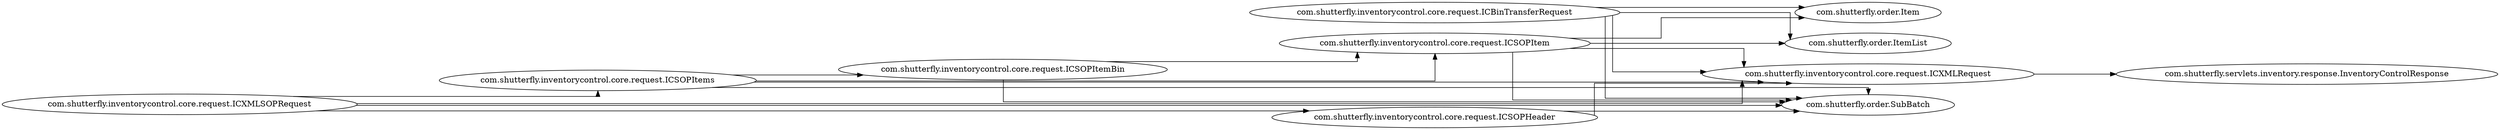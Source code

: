 digraph dependencyGraph {
 concentrate=true;
 rankdir="LR"; 
ranksep="2.0";
"com.shutterfly.inventorycontrol.core.request.ICBinTransferRequest"; 
"com.shutterfly.inventorycontrol.core.request.ICBinTransferRequest"->"com.shutterfly.inventorycontrol.core.request.ICXMLRequest";
"com.shutterfly.inventorycontrol.core.request.ICBinTransferRequest"->"com.shutterfly.order.SubBatch";
"com.shutterfly.inventorycontrol.core.request.ICBinTransferRequest"->"com.shutterfly.order.Item";
"com.shutterfly.inventorycontrol.core.request.ICBinTransferRequest"->"com.shutterfly.order.ItemList";
"com.shutterfly.inventorycontrol.core.request.ICSOPHeader"; 
"com.shutterfly.inventorycontrol.core.request.ICSOPHeader"->"com.shutterfly.inventorycontrol.core.request.ICXMLRequest";
"com.shutterfly.inventorycontrol.core.request.ICSOPHeader"->"com.shutterfly.order.SubBatch";
"com.shutterfly.inventorycontrol.core.request.ICSOPItem"; 
"com.shutterfly.inventorycontrol.core.request.ICSOPItem"->"com.shutterfly.inventorycontrol.core.request.ICXMLRequest";
"com.shutterfly.inventorycontrol.core.request.ICSOPItem"->"com.shutterfly.order.SubBatch";
"com.shutterfly.inventorycontrol.core.request.ICSOPItem"->"com.shutterfly.order.ItemList";
"com.shutterfly.inventorycontrol.core.request.ICSOPItem"->"com.shutterfly.order.Item";
"com.shutterfly.inventorycontrol.core.request.ICSOPItemBin"; 
"com.shutterfly.inventorycontrol.core.request.ICSOPItemBin"->"com.shutterfly.inventorycontrol.core.request.ICSOPItem";
"com.shutterfly.inventorycontrol.core.request.ICSOPItemBin"->"com.shutterfly.order.SubBatch";
"com.shutterfly.inventorycontrol.core.request.ICSOPItems"; 
"com.shutterfly.inventorycontrol.core.request.ICSOPItems"->"com.shutterfly.inventorycontrol.core.request.ICXMLRequest";
"com.shutterfly.inventorycontrol.core.request.ICSOPItems"->"com.shutterfly.inventorycontrol.core.request.ICSOPItem";
"com.shutterfly.inventorycontrol.core.request.ICSOPItems"->"com.shutterfly.order.SubBatch";
"com.shutterfly.inventorycontrol.core.request.ICSOPItems"->"com.shutterfly.inventorycontrol.core.request.ICSOPItemBin";
"com.shutterfly.inventorycontrol.core.request.ICXMLRequest"; 
"com.shutterfly.inventorycontrol.core.request.ICXMLRequest"->"com.shutterfly.servlets.inventory.response.InventoryControlResponse";
"com.shutterfly.inventorycontrol.core.request.ICXMLSOPRequest"; 
"com.shutterfly.inventorycontrol.core.request.ICXMLSOPRequest"->"com.shutterfly.inventorycontrol.core.request.ICXMLRequest";
"com.shutterfly.inventorycontrol.core.request.ICXMLSOPRequest"->"com.shutterfly.inventorycontrol.core.request.ICSOPItems";
"com.shutterfly.inventorycontrol.core.request.ICXMLSOPRequest"->"com.shutterfly.inventorycontrol.core.request.ICSOPHeader";
"com.shutterfly.inventorycontrol.core.request.ICXMLSOPRequest"->"com.shutterfly.order.SubBatch";
splines="ortho";
}